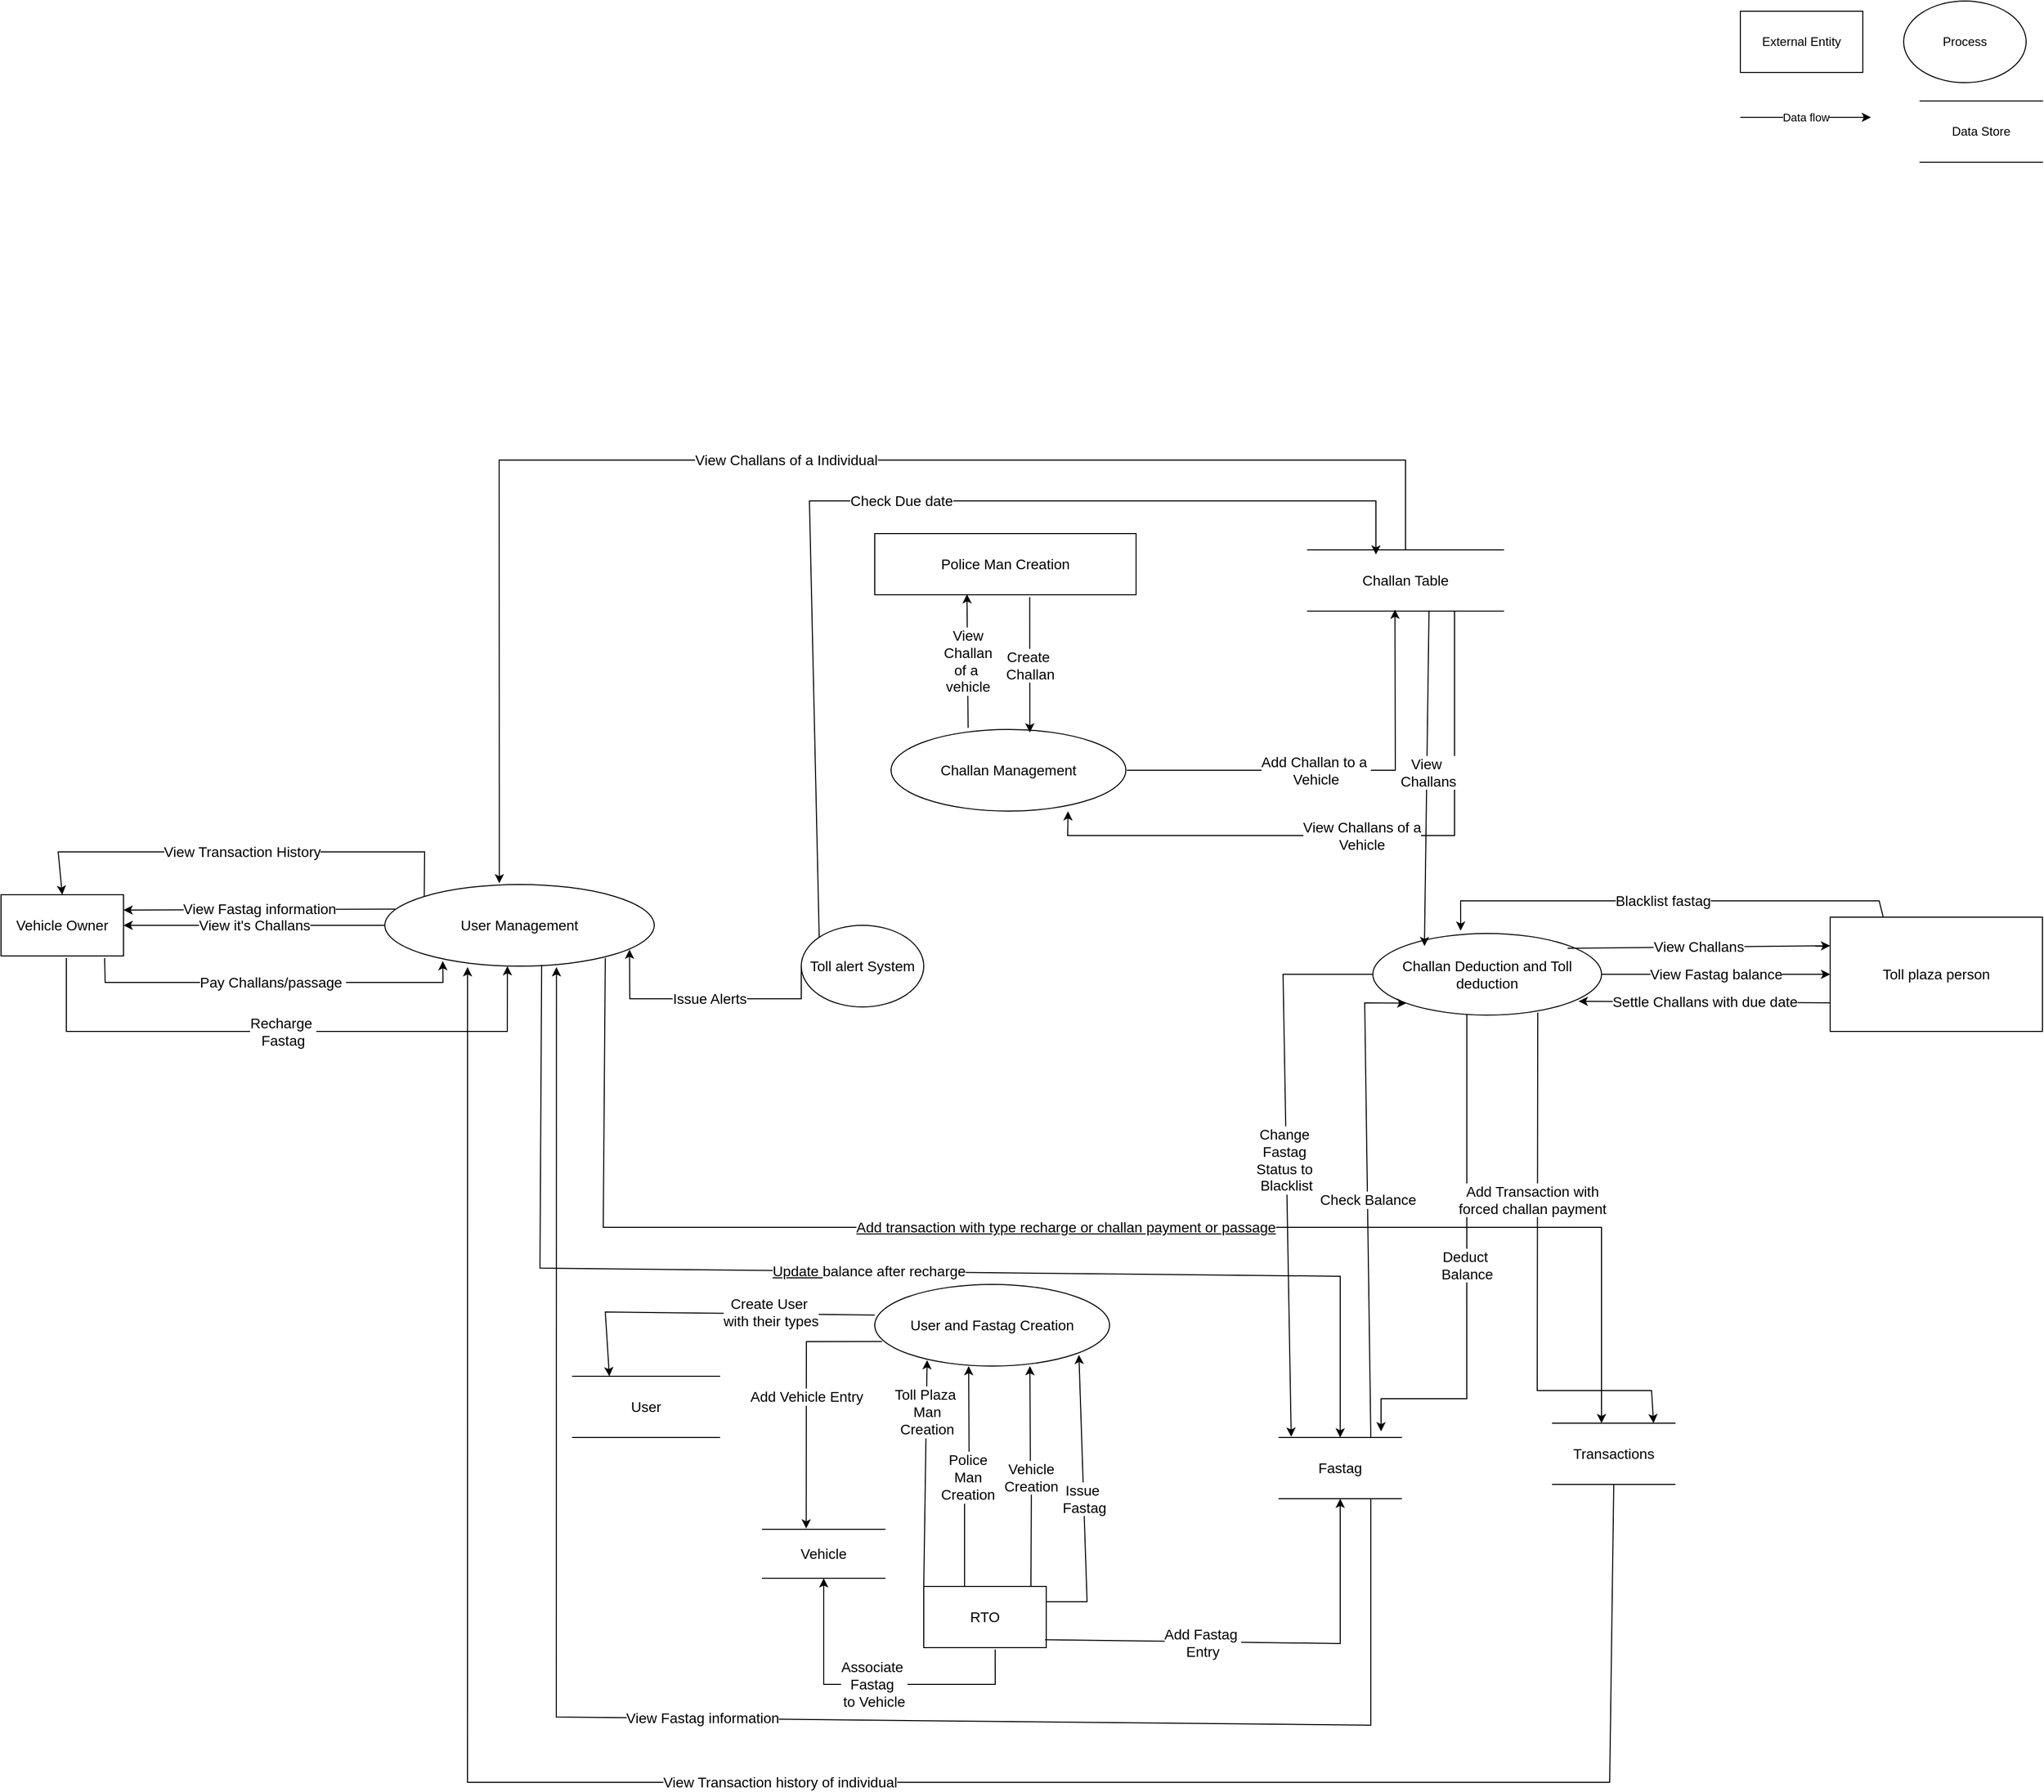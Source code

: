 <mxfile version="25.0.1">
  <diagram name="Page-1" id="CtxlgCeLfSFnsBzgP8gn">
    <mxGraphModel dx="1747" dy="2315" grid="1" gridSize="8" guides="1" tooltips="1" connect="1" arrows="1" fold="1" page="0" pageScale="1" pageWidth="850" pageHeight="1100" math="0" shadow="0">
      <root>
        <mxCell id="0" />
        <mxCell id="1" parent="0" />
        <mxCell id="VI83ClhkM7oRZmtI1hbw-1" value="User and Fastag Creation" style="ellipse;whiteSpace=wrap;html=1;fontStyle=0;fontSize=14;" parent="1" vertex="1">
          <mxGeometry x="280" y="440" width="230" height="80" as="geometry" />
        </mxCell>
        <mxCell id="VI83ClhkM7oRZmtI1hbw-7" value="Vehicle&lt;div&gt;Creation&lt;/div&gt;" style="edgeStyle=orthogonalEdgeStyle;rounded=0;orthogonalLoop=1;jettySize=auto;html=1;exitX=0.75;exitY=0;exitDx=0;exitDy=0;fontStyle=0;fontSize=14;" parent="1" edge="1">
          <mxGeometry relative="1" as="geometry">
            <mxPoint x="433" y="736" as="sourcePoint" />
            <mxPoint x="432" y="520" as="targetPoint" />
          </mxGeometry>
        </mxCell>
        <mxCell id="VI83ClhkM7oRZmtI1hbw-8" value="Police&lt;div&gt;Man&lt;/div&gt;&lt;div&gt;Creation&lt;/div&gt;" style="edgeStyle=orthogonalEdgeStyle;rounded=0;orthogonalLoop=1;jettySize=auto;html=1;exitX=0.333;exitY=0;exitDx=0;exitDy=0;exitPerimeter=0;fontStyle=0;fontSize=14;" parent="1" source="VI83ClhkM7oRZmtI1hbw-2" edge="1">
          <mxGeometry relative="1" as="geometry">
            <mxPoint x="372" y="610" as="sourcePoint" />
            <mxPoint x="372" y="520" as="targetPoint" />
          </mxGeometry>
        </mxCell>
        <mxCell id="VI83ClhkM7oRZmtI1hbw-2" value="RTO" style="whiteSpace=wrap;html=1;fontStyle=0;fontSize=14;" parent="1" vertex="1">
          <mxGeometry x="328" y="736" width="120" height="60" as="geometry" />
        </mxCell>
        <mxCell id="VI83ClhkM7oRZmtI1hbw-4" value="Fastag" style="shape=partialRectangle;whiteSpace=wrap;html=1;left=0;right=0;fillColor=none;fontStyle=0;fontSize=14;" parent="1" vertex="1">
          <mxGeometry x="676" y="590" width="120" height="60" as="geometry" />
        </mxCell>
        <mxCell id="VI83ClhkM7oRZmtI1hbw-5" value="Vehicle" style="shape=partialRectangle;whiteSpace=wrap;html=1;left=0;right=0;fillColor=none;fontStyle=0;fontSize=14;" parent="1" vertex="1">
          <mxGeometry x="170" y="680" width="120" height="48" as="geometry" />
        </mxCell>
        <mxCell id="VI83ClhkM7oRZmtI1hbw-6" value="User" style="shape=partialRectangle;whiteSpace=wrap;html=1;left=0;right=0;fillColor=none;fontStyle=0;fontSize=14;" parent="1" vertex="1">
          <mxGeometry x="-16" y="530" width="144" height="60" as="geometry" />
        </mxCell>
        <mxCell id="VI83ClhkM7oRZmtI1hbw-10" value="Issue&amp;nbsp;&lt;div&gt;Fastag&lt;/div&gt;" style="endArrow=classic;html=1;rounded=0;exitX=1;exitY=0.25;exitDx=0;exitDy=0;fontStyle=0;fontSize=14;" parent="1" source="VI83ClhkM7oRZmtI1hbw-2" edge="1">
          <mxGeometry width="50" height="50" relative="1" as="geometry">
            <mxPoint x="448.8" y="707.58" as="sourcePoint" />
            <mxPoint x="480" y="509" as="targetPoint" />
            <Array as="points">
              <mxPoint x="488" y="751" />
            </Array>
          </mxGeometry>
        </mxCell>
        <mxCell id="VI83ClhkM7oRZmtI1hbw-11" value="Create User&amp;nbsp;&lt;div&gt;with their types&lt;/div&gt;" style="endArrow=classic;html=1;rounded=0;exitX=0;exitY=0.5;exitDx=0;exitDy=0;entryX=0.25;entryY=0;entryDx=0;entryDy=0;fontStyle=0;fontSize=14;" parent="1" target="VI83ClhkM7oRZmtI1hbw-6" edge="1">
          <mxGeometry x="-0.375" y="-2" width="50" height="50" relative="1" as="geometry">
            <mxPoint x="280" y="470.0" as="sourcePoint" />
            <mxPoint x="63.6" y="520.0" as="targetPoint" />
            <Array as="points">
              <mxPoint x="16" y="467" />
            </Array>
            <mxPoint as="offset" />
          </mxGeometry>
        </mxCell>
        <mxCell id="VI83ClhkM7oRZmtI1hbw-12" value="Add Vehicle Entry" style="endArrow=classic;html=1;rounded=0;exitX=0.031;exitY=0.698;exitDx=0;exitDy=0;exitPerimeter=0;entryX=0.357;entryY=-0.017;entryDx=0;entryDy=0;entryPerimeter=0;fontStyle=0;fontSize=14;" parent="1" source="VI83ClhkM7oRZmtI1hbw-1" target="VI83ClhkM7oRZmtI1hbw-5" edge="1">
          <mxGeometry width="50" height="50" relative="1" as="geometry">
            <mxPoint x="350" y="510" as="sourcePoint" />
            <mxPoint x="400" y="460" as="targetPoint" />
            <Array as="points">
              <mxPoint x="213" y="496" />
            </Array>
          </mxGeometry>
        </mxCell>
        <mxCell id="VI83ClhkM7oRZmtI1hbw-13" value="&lt;div&gt;Toll Plaza&amp;nbsp;&lt;/div&gt;&lt;div&gt;Man&lt;/div&gt;&lt;div&gt;Creation&lt;/div&gt;" style="endArrow=classic;html=1;rounded=0;exitX=0;exitY=0;exitDx=0;exitDy=0;entryX=0.223;entryY=0.928;entryDx=0;entryDy=0;entryPerimeter=0;fontStyle=0;fontSize=14;" parent="1" source="VI83ClhkM7oRZmtI1hbw-2" target="VI83ClhkM7oRZmtI1hbw-1" edge="1">
          <mxGeometry x="0.541" width="50" height="50" relative="1" as="geometry">
            <mxPoint x="350" y="510" as="sourcePoint" />
            <mxPoint x="400" y="460" as="targetPoint" />
            <mxPoint as="offset" />
          </mxGeometry>
        </mxCell>
        <mxCell id="VI83ClhkM7oRZmtI1hbw-14" value="" style="endArrow=classic;html=1;rounded=0;entryX=0.5;entryY=1;entryDx=0;entryDy=0;exitX=0.99;exitY=0.87;exitDx=0;exitDy=0;exitPerimeter=0;fontStyle=0;fontSize=14;" parent="1" source="VI83ClhkM7oRZmtI1hbw-2" target="VI83ClhkM7oRZmtI1hbw-4" edge="1">
          <mxGeometry width="50" height="50" relative="1" as="geometry">
            <mxPoint x="350" y="510" as="sourcePoint" />
            <mxPoint x="400" y="460" as="targetPoint" />
            <Array as="points">
              <mxPoint x="736" y="792" />
            </Array>
          </mxGeometry>
        </mxCell>
        <mxCell id="VI83ClhkM7oRZmtI1hbw-15" value="Add Fastag&amp;nbsp;&lt;div&gt;Entry&lt;/div&gt;" style="edgeLabel;html=1;align=center;verticalAlign=middle;resizable=0;points=[];fontStyle=0;fontSize=14;" parent="VI83ClhkM7oRZmtI1hbw-14" vertex="1" connectable="0">
          <mxGeometry x="-0.288" y="-1" relative="1" as="geometry">
            <mxPoint as="offset" />
          </mxGeometry>
        </mxCell>
        <mxCell id="VI83ClhkM7oRZmtI1hbw-16" value="Associate&amp;nbsp;&lt;div&gt;Fastag&amp;nbsp;&lt;/div&gt;&lt;div&gt;to Vehicle&lt;/div&gt;" style="endArrow=classic;html=1;rounded=0;exitX=0.583;exitY=1.03;exitDx=0;exitDy=0;exitPerimeter=0;fontStyle=0;fontSize=14;entryX=0.5;entryY=1;entryDx=0;entryDy=0;" parent="1" source="VI83ClhkM7oRZmtI1hbw-2" target="VI83ClhkM7oRZmtI1hbw-5" edge="1">
          <mxGeometry width="50" height="50" relative="1" as="geometry">
            <mxPoint x="350" y="510" as="sourcePoint" />
            <mxPoint x="240" y="681" as="targetPoint" />
            <Array as="points">
              <mxPoint x="398" y="832" />
              <mxPoint x="230" y="832" />
            </Array>
          </mxGeometry>
        </mxCell>
        <mxCell id="VI83ClhkM7oRZmtI1hbw-17" value="Challan Management" style="ellipse;whiteSpace=wrap;html=1;fontStyle=0;fontSize=14;" parent="1" vertex="1">
          <mxGeometry x="296" y="-104" width="230" height="80" as="geometry" />
        </mxCell>
        <mxCell id="VI83ClhkM7oRZmtI1hbw-18" value="Police Man Creation" style="rounded=0;whiteSpace=wrap;html=1;fontStyle=0;fontSize=14;" parent="1" vertex="1">
          <mxGeometry x="280" y="-296" width="256" height="60" as="geometry" />
        </mxCell>
        <mxCell id="VI83ClhkM7oRZmtI1hbw-19" value="Create&amp;nbsp;&lt;div&gt;Challan&lt;/div&gt;" style="endArrow=classic;html=1;rounded=0;exitX=0.593;exitY=1.038;exitDx=0;exitDy=0;exitPerimeter=0;entryX=0.591;entryY=0.037;entryDx=0;entryDy=0;entryPerimeter=0;fontStyle=0;fontSize=14;" parent="1" source="VI83ClhkM7oRZmtI1hbw-18" target="VI83ClhkM7oRZmtI1hbw-17" edge="1">
          <mxGeometry width="50" height="50" relative="1" as="geometry">
            <mxPoint x="304" y="-198" as="sourcePoint" />
            <mxPoint x="354" y="-248" as="targetPoint" />
          </mxGeometry>
        </mxCell>
        <mxCell id="VI83ClhkM7oRZmtI1hbw-20" value="Challan Table" style="shape=partialRectangle;whiteSpace=wrap;html=1;left=0;right=0;fillColor=none;fontStyle=0;fontSize=14;" parent="1" vertex="1">
          <mxGeometry x="704" y="-280" width="192" height="60" as="geometry" />
        </mxCell>
        <mxCell id="VI83ClhkM7oRZmtI1hbw-22" value="Add Challan to a&amp;nbsp;&lt;div&gt;Vehicle&lt;/div&gt;" style="endArrow=classic;html=1;rounded=0;entryX=0.446;entryY=0.975;entryDx=0;entryDy=0;entryPerimeter=0;fontStyle=0;fontSize=14;" parent="1" target="VI83ClhkM7oRZmtI1hbw-20" edge="1">
          <mxGeometry x="-0.123" width="50" height="50" relative="1" as="geometry">
            <mxPoint x="527" y="-64" as="sourcePoint" />
            <mxPoint x="754.68" y="-216.76" as="targetPoint" />
            <Array as="points">
              <mxPoint x="790" y="-64" />
            </Array>
            <mxPoint as="offset" />
          </mxGeometry>
        </mxCell>
        <mxCell id="VI83ClhkM7oRZmtI1hbw-23" value="View Challans of a&lt;div&gt;Vehicle&lt;/div&gt;" style="endArrow=classic;html=1;rounded=0;exitX=0.75;exitY=1;exitDx=0;exitDy=0;entryX=0.754;entryY=1.002;entryDx=0;entryDy=0;entryPerimeter=0;fontStyle=0;fontSize=14;" parent="1" source="VI83ClhkM7oRZmtI1hbw-20" target="VI83ClhkM7oRZmtI1hbw-17" edge="1">
          <mxGeometry width="50" height="50" relative="1" as="geometry">
            <mxPoint x="304" y="-198" as="sourcePoint" />
            <mxPoint x="354" y="-248" as="targetPoint" />
            <Array as="points">
              <mxPoint x="848" />
              <mxPoint x="469" />
            </Array>
          </mxGeometry>
        </mxCell>
        <mxCell id="VI83ClhkM7oRZmtI1hbw-24" value="View&lt;div&gt;Challan&lt;/div&gt;&lt;div&gt;of a&amp;nbsp;&lt;/div&gt;&lt;div&gt;vehicle&lt;/div&gt;" style="endArrow=classic;html=1;rounded=0;exitX=0.415;exitY=-0.021;exitDx=0;exitDy=0;exitPerimeter=0;entryX=0.431;entryY=0.991;entryDx=0;entryDy=0;entryPerimeter=0;fontStyle=0;fontSize=14;" parent="1" edge="1">
          <mxGeometry width="50" height="50" relative="1" as="geometry">
            <mxPoint x="371.45" y="-105.68" as="sourcePoint" />
            <mxPoint x="370.336" y="-236.54" as="targetPoint" />
          </mxGeometry>
        </mxCell>
        <mxCell id="VI83ClhkM7oRZmtI1hbw-25" value="User Management" style="ellipse;whiteSpace=wrap;html=1;fontStyle=0;fontSize=14;" parent="1" vertex="1">
          <mxGeometry x="-200" y="48" width="264" height="80" as="geometry" />
        </mxCell>
        <mxCell id="VI83ClhkM7oRZmtI1hbw-26" value="Vehicle Owner" style="rounded=0;whiteSpace=wrap;html=1;fontStyle=0;fontSize=14;" parent="1" vertex="1">
          <mxGeometry x="-576" y="58" width="120" height="60" as="geometry" />
        </mxCell>
        <mxCell id="VI83ClhkM7oRZmtI1hbw-27" value="View Challans of a Individual" style="endArrow=classic;html=1;rounded=0;exitX=0.5;exitY=0;exitDx=0;exitDy=0;entryX=0.425;entryY=-0.015;entryDx=0;entryDy=0;entryPerimeter=0;fontStyle=0;fontSize=14;" parent="1" source="VI83ClhkM7oRZmtI1hbw-20" target="VI83ClhkM7oRZmtI1hbw-25" edge="1">
          <mxGeometry width="50" height="50" relative="1" as="geometry">
            <mxPoint x="768" y="-344" as="sourcePoint" />
            <mxPoint x="386" y="-216" as="targetPoint" />
            <Array as="points">
              <mxPoint x="800" y="-368" />
              <mxPoint x="-88" y="-368" />
            </Array>
          </mxGeometry>
        </mxCell>
        <mxCell id="VI83ClhkM7oRZmtI1hbw-28" value="View it&#39;s Challans" style="endArrow=classic;html=1;rounded=0;exitX=0;exitY=0.5;exitDx=0;exitDy=0;entryX=1;entryY=0.5;entryDx=0;entryDy=0;fontStyle=0;fontSize=14;" parent="1" source="VI83ClhkM7oRZmtI1hbw-25" target="VI83ClhkM7oRZmtI1hbw-26" edge="1">
          <mxGeometry width="50" height="50" relative="1" as="geometry">
            <mxPoint x="-112" y="-78" as="sourcePoint" />
            <mxPoint x="-62" y="-128" as="targetPoint" />
          </mxGeometry>
        </mxCell>
        <mxCell id="VI83ClhkM7oRZmtI1hbw-29" value="Pay Challans/passage&amp;nbsp;" style="endArrow=classic;html=1;rounded=0;exitX=0.846;exitY=1.036;exitDx=0;exitDy=0;entryX=0.215;entryY=0.938;entryDx=0;entryDy=0;entryPerimeter=0;exitPerimeter=0;fontStyle=0;fontSize=14;" parent="1" source="VI83ClhkM7oRZmtI1hbw-26" target="VI83ClhkM7oRZmtI1hbw-25" edge="1">
          <mxGeometry width="50" height="50" relative="1" as="geometry">
            <mxPoint x="-8" y="-46" as="sourcePoint" />
            <mxPoint x="42" y="-96" as="targetPoint" />
            <Array as="points">
              <mxPoint x="-474" y="144" />
              <mxPoint x="-143" y="144" />
            </Array>
          </mxGeometry>
        </mxCell>
        <mxCell id="VI83ClhkM7oRZmtI1hbw-30" value="Recharge&amp;nbsp;&lt;div&gt;Fastag&lt;/div&gt;" style="endArrow=classic;html=1;rounded=0;entryX=0.455;entryY=1;entryDx=0;entryDy=0;entryPerimeter=0;fontStyle=0;fontSize=14;" parent="1" target="VI83ClhkM7oRZmtI1hbw-25" edge="1">
          <mxGeometry x="-0.001" width="50" height="50" relative="1" as="geometry">
            <mxPoint x="-512" y="120" as="sourcePoint" />
            <mxPoint x="-46" as="targetPoint" />
            <Array as="points">
              <mxPoint x="-512" y="192" />
              <mxPoint x="-80" y="192" />
            </Array>
            <mxPoint as="offset" />
          </mxGeometry>
        </mxCell>
        <mxCell id="VI83ClhkM7oRZmtI1hbw-31" value="&lt;u&gt;Update &lt;/u&gt;balance after recharge" style="endArrow=classic;html=1;rounded=0;exitX=0.582;exitY=0.985;exitDx=0;exitDy=0;exitPerimeter=0;entryX=0.5;entryY=0;entryDx=0;entryDy=0;fontStyle=0;fontSize=14;" parent="1" source="VI83ClhkM7oRZmtI1hbw-25" target="VI83ClhkM7oRZmtI1hbw-4" edge="1">
          <mxGeometry width="50" height="50" relative="1" as="geometry">
            <mxPoint x="176" y="450" as="sourcePoint" />
            <mxPoint x="226" y="400" as="targetPoint" />
            <Array as="points">
              <mxPoint x="-48" y="424" />
              <mxPoint x="736" y="432" />
            </Array>
          </mxGeometry>
        </mxCell>
        <mxCell id="VI83ClhkM7oRZmtI1hbw-32" value="Transactions" style="shape=partialRectangle;whiteSpace=wrap;html=1;left=0;right=0;fillColor=none;fontStyle=0;fontSize=14;" parent="1" vertex="1">
          <mxGeometry x="944" y="576" width="120" height="60" as="geometry" />
        </mxCell>
        <mxCell id="VI83ClhkM7oRZmtI1hbw-33" value="&lt;u&gt;Add transaction with type recharge or challan payment or passage&lt;/u&gt;" style="endArrow=classic;html=1;rounded=0;exitX=0.582;exitY=0.985;exitDx=0;exitDy=0;exitPerimeter=0;fontStyle=0;fontSize=14;" parent="1" edge="1">
          <mxGeometry width="50" height="50" relative="1" as="geometry">
            <mxPoint x="16" y="120" as="sourcePoint" />
            <mxPoint x="992" y="576" as="targetPoint" />
            <Array as="points">
              <mxPoint x="14" y="384" />
              <mxPoint x="992" y="384" />
            </Array>
          </mxGeometry>
        </mxCell>
        <mxCell id="VI83ClhkM7oRZmtI1hbw-34" value="Toll alert System" style="ellipse;whiteSpace=wrap;html=1;fontStyle=0;fontSize=14;" parent="1" vertex="1">
          <mxGeometry x="208" y="88" width="120" height="80" as="geometry" />
        </mxCell>
        <mxCell id="VI83ClhkM7oRZmtI1hbw-35" value="Check Due date" style="endArrow=classic;html=1;rounded=0;exitX=0;exitY=0;exitDx=0;exitDy=0;entryX=0.349;entryY=0.076;entryDx=0;entryDy=0;entryPerimeter=0;fontStyle=0;fontSize=14;" parent="1" source="VI83ClhkM7oRZmtI1hbw-34" target="VI83ClhkM7oRZmtI1hbw-20" edge="1">
          <mxGeometry width="50" height="50" relative="1" as="geometry">
            <mxPoint x="256.0" y="88.0" as="sourcePoint" />
            <mxPoint x="506.16" y="-69.6" as="targetPoint" />
            <Array as="points">
              <mxPoint x="216" y="-328" />
              <mxPoint x="771" y="-328" />
            </Array>
          </mxGeometry>
        </mxCell>
        <mxCell id="VI83ClhkM7oRZmtI1hbw-36" value="" style="endArrow=classic;html=1;rounded=0;exitX=0;exitY=0.5;exitDx=0;exitDy=0;entryX=0.908;entryY=0.797;entryDx=0;entryDy=0;entryPerimeter=0;fontStyle=0;fontSize=14;" parent="1" source="VI83ClhkM7oRZmtI1hbw-34" target="VI83ClhkM7oRZmtI1hbw-25" edge="1">
          <mxGeometry width="50" height="50" relative="1" as="geometry">
            <mxPoint x="272" y="-54" as="sourcePoint" />
            <mxPoint x="72" y="120" as="targetPoint" />
            <Array as="points">
              <mxPoint x="208" y="160" />
              <mxPoint x="40" y="160" />
            </Array>
          </mxGeometry>
        </mxCell>
        <mxCell id="VI83ClhkM7oRZmtI1hbw-37" value="Issue Alerts" style="edgeLabel;html=1;align=center;verticalAlign=middle;resizable=0;points=[];fontStyle=0;fontSize=14;" parent="VI83ClhkM7oRZmtI1hbw-36" vertex="1" connectable="0">
          <mxGeometry x="-0.019" relative="1" as="geometry">
            <mxPoint as="offset" />
          </mxGeometry>
        </mxCell>
        <mxCell id="VI83ClhkM7oRZmtI1hbw-38" value="Toll plaza person" style="rounded=0;whiteSpace=wrap;html=1;fontSize=14;" parent="1" vertex="1">
          <mxGeometry x="1216" y="80" width="208" height="112" as="geometry" />
        </mxCell>
        <mxCell id="VI83ClhkM7oRZmtI1hbw-39" value="Challan Deduction and Toll deduction" style="ellipse;whiteSpace=wrap;html=1;fontSize=14;" parent="1" vertex="1">
          <mxGeometry x="768" y="96" width="224" height="80" as="geometry" />
        </mxCell>
        <mxCell id="VI83ClhkM7oRZmtI1hbw-40" value="Check Balance" style="endArrow=classic;html=1;rounded=0;exitX=0.75;exitY=0;exitDx=0;exitDy=0;entryX=0;entryY=1;entryDx=0;entryDy=0;fontSize=14;" parent="1" source="VI83ClhkM7oRZmtI1hbw-4" target="VI83ClhkM7oRZmtI1hbw-39" edge="1">
          <mxGeometry width="50" height="50" relative="1" as="geometry">
            <mxPoint x="592" y="354" as="sourcePoint" />
            <mxPoint x="642" y="304" as="targetPoint" />
            <Array as="points">
              <mxPoint x="760" y="164" />
            </Array>
          </mxGeometry>
        </mxCell>
        <mxCell id="VI83ClhkM7oRZmtI1hbw-41" value="View Fastag balance" style="endArrow=classic;html=1;rounded=0;exitX=1;exitY=0.5;exitDx=0;exitDy=0;entryX=0;entryY=0.5;entryDx=0;entryDy=0;fontSize=14;" parent="1" source="VI83ClhkM7oRZmtI1hbw-39" target="VI83ClhkM7oRZmtI1hbw-38" edge="1">
          <mxGeometry width="50" height="50" relative="1" as="geometry">
            <mxPoint x="592" y="354" as="sourcePoint" />
            <mxPoint x="642" y="304" as="targetPoint" />
          </mxGeometry>
        </mxCell>
        <mxCell id="VI83ClhkM7oRZmtI1hbw-42" value="&lt;font&gt;View Fastag information&lt;/font&gt;" style="endArrow=classic;html=1;rounded=0;exitX=0.75;exitY=1;exitDx=0;exitDy=0;entryX=0.637;entryY=1.013;entryDx=0;entryDy=0;entryPerimeter=0;fontSize=14;" parent="1" source="VI83ClhkM7oRZmtI1hbw-4" target="VI83ClhkM7oRZmtI1hbw-25" edge="1">
          <mxGeometry width="50" height="50" relative="1" as="geometry">
            <mxPoint x="592" y="354" as="sourcePoint" />
            <mxPoint x="642" y="304" as="targetPoint" />
            <Array as="points">
              <mxPoint x="766" y="872" />
              <mxPoint x="-32" y="864" />
            </Array>
          </mxGeometry>
        </mxCell>
        <mxCell id="VI83ClhkM7oRZmtI1hbw-43" value="" style="endArrow=classic;html=1;rounded=0;exitX=0.038;exitY=0.301;exitDx=0;exitDy=0;exitPerimeter=0;entryX=1;entryY=0.25;entryDx=0;entryDy=0;fontSize=14;" parent="1" source="VI83ClhkM7oRZmtI1hbw-25" target="VI83ClhkM7oRZmtI1hbw-26" edge="1">
          <mxGeometry width="50" height="50" relative="1" as="geometry">
            <mxPoint x="304" y="354" as="sourcePoint" />
            <mxPoint x="354" y="304" as="targetPoint" />
          </mxGeometry>
        </mxCell>
        <mxCell id="VI83ClhkM7oRZmtI1hbw-44" value="View Fastag information" style="edgeLabel;html=1;align=center;verticalAlign=middle;resizable=0;points=[];fontSize=14;" parent="VI83ClhkM7oRZmtI1hbw-43" vertex="1" connectable="0">
          <mxGeometry x="0.013" y="-1" relative="1" as="geometry">
            <mxPoint x="1" as="offset" />
          </mxGeometry>
        </mxCell>
        <mxCell id="VI83ClhkM7oRZmtI1hbw-45" value="View Transaction History" style="endArrow=classic;html=1;rounded=0;exitX=0;exitY=0;exitDx=0;exitDy=0;entryX=0.5;entryY=0;entryDx=0;entryDy=0;fontSize=14;" parent="1" source="VI83ClhkM7oRZmtI1hbw-25" target="VI83ClhkM7oRZmtI1hbw-26" edge="1">
          <mxGeometry width="50" height="50" relative="1" as="geometry">
            <mxPoint x="304" y="354" as="sourcePoint" />
            <mxPoint x="354" y="304" as="targetPoint" />
            <Array as="points">
              <mxPoint x="-161" y="16" />
              <mxPoint x="-520" y="16" />
            </Array>
          </mxGeometry>
        </mxCell>
        <mxCell id="VI83ClhkM7oRZmtI1hbw-46" value="View Transaction history of individual" style="endArrow=classic;html=1;rounded=0;exitX=0.5;exitY=1;exitDx=0;exitDy=0;entryX=0.307;entryY=1.013;entryDx=0;entryDy=0;entryPerimeter=0;fontSize=14;" parent="1" source="VI83ClhkM7oRZmtI1hbw-32" target="VI83ClhkM7oRZmtI1hbw-25" edge="1">
          <mxGeometry width="50" height="50" relative="1" as="geometry">
            <mxPoint x="304" y="354" as="sourcePoint" />
            <mxPoint x="354" y="304" as="targetPoint" />
            <Array as="points">
              <mxPoint x="1000" y="928" />
              <mxPoint x="-119" y="928" />
            </Array>
          </mxGeometry>
        </mxCell>
        <mxCell id="VI83ClhkM7oRZmtI1hbw-47" value="" style="endArrow=classic;html=1;rounded=0;exitX=1;exitY=1;exitDx=0;exitDy=0;entryX=0.23;entryY=0.154;entryDx=0;entryDy=0;entryPerimeter=0;fontSize=14;" parent="1" edge="1">
          <mxGeometry width="50" height="50" relative="1" as="geometry">
            <mxPoint x="823.0" y="-220" as="sourcePoint" />
            <mxPoint x="818.52" y="108.32" as="targetPoint" />
          </mxGeometry>
        </mxCell>
        <mxCell id="VI83ClhkM7oRZmtI1hbw-48" value="View&amp;nbsp;&lt;div&gt;Challans&lt;/div&gt;" style="edgeLabel;html=1;align=center;verticalAlign=middle;resizable=0;points=[];fontSize=14;" parent="VI83ClhkM7oRZmtI1hbw-47" vertex="1" connectable="0">
          <mxGeometry x="-0.041" y="-3" relative="1" as="geometry">
            <mxPoint x="4" as="offset" />
          </mxGeometry>
        </mxCell>
        <mxCell id="VI83ClhkM7oRZmtI1hbw-49" value="View Challans" style="endArrow=classic;html=1;rounded=0;exitX=1;exitY=0;exitDx=0;exitDy=0;entryX=0;entryY=0.25;entryDx=0;entryDy=0;fontSize=14;" parent="1" target="VI83ClhkM7oRZmtI1hbw-38" edge="1">
          <mxGeometry width="50" height="50" relative="1" as="geometry">
            <mxPoint x="958.757" y="110.56" as="sourcePoint" />
            <mxPoint x="1216" y="102.5" as="targetPoint" />
          </mxGeometry>
        </mxCell>
        <mxCell id="VI83ClhkM7oRZmtI1hbw-54" value="Settle Challans with due date" style="endArrow=classic;html=1;rounded=0;exitX=0;exitY=0.75;exitDx=0;exitDy=0;entryX=0.9;entryY=0.831;entryDx=0;entryDy=0;entryPerimeter=0;fontSize=14;" parent="1" source="VI83ClhkM7oRZmtI1hbw-38" target="VI83ClhkM7oRZmtI1hbw-39" edge="1">
          <mxGeometry width="50" height="50" relative="1" as="geometry">
            <mxPoint x="632" y="18" as="sourcePoint" />
            <mxPoint x="682" y="-32" as="targetPoint" />
          </mxGeometry>
        </mxCell>
        <mxCell id="VI83ClhkM7oRZmtI1hbw-55" value="Deduct&amp;nbsp;&lt;div&gt;Balance&lt;/div&gt;" style="endArrow=classic;html=1;rounded=0;exitX=0.411;exitY=0.985;exitDx=0;exitDy=0;exitPerimeter=0;fontSize=14;" parent="1" source="VI83ClhkM7oRZmtI1hbw-39" edge="1">
          <mxGeometry width="50" height="50" relative="1" as="geometry">
            <mxPoint x="632" y="354" as="sourcePoint" />
            <mxPoint x="776" y="584" as="targetPoint" />
            <Array as="points">
              <mxPoint x="860" y="552" />
              <mxPoint x="776" y="552" />
            </Array>
          </mxGeometry>
        </mxCell>
        <mxCell id="VI83ClhkM7oRZmtI1hbw-56" value="" style="endArrow=classic;html=1;rounded=0;exitX=0.681;exitY=0.969;exitDx=0;exitDy=0;exitPerimeter=0;entryX=0.75;entryY=0;entryDx=0;entryDy=0;fontSize=14;" parent="1" edge="1">
          <mxGeometry width="50" height="50" relative="1" as="geometry">
            <mxPoint x="929.544" y="173.52" as="sourcePoint" />
            <mxPoint x="1043.0" y="576" as="targetPoint" />
            <Array as="points">
              <mxPoint x="929" y="544" />
              <mxPoint x="1041" y="544" />
            </Array>
          </mxGeometry>
        </mxCell>
        <mxCell id="VI83ClhkM7oRZmtI1hbw-57" value="Add Transaction with&lt;div&gt;forced challan payment&lt;/div&gt;" style="edgeLabel;html=1;align=center;verticalAlign=middle;resizable=0;points=[];fontSize=14;" parent="VI83ClhkM7oRZmtI1hbw-56" vertex="1" connectable="0">
          <mxGeometry x="-0.288" y="-6" relative="1" as="geometry">
            <mxPoint as="offset" />
          </mxGeometry>
        </mxCell>
        <mxCell id="VI83ClhkM7oRZmtI1hbw-58" value="Blacklist fastag" style="endArrow=classic;html=1;rounded=0;exitX=0.25;exitY=0;exitDx=0;exitDy=0;entryX=0.384;entryY=-0.034;entryDx=0;entryDy=0;entryPerimeter=0;fontSize=14;" parent="1" source="VI83ClhkM7oRZmtI1hbw-38" target="VI83ClhkM7oRZmtI1hbw-39" edge="1">
          <mxGeometry width="50" height="50" relative="1" as="geometry">
            <mxPoint x="768" y="26" as="sourcePoint" />
            <mxPoint x="818" y="-24" as="targetPoint" />
            <Array as="points">
              <mxPoint x="1264" y="64" />
              <mxPoint x="854" y="64" />
            </Array>
          </mxGeometry>
        </mxCell>
        <mxCell id="VI83ClhkM7oRZmtI1hbw-59" value="Change&amp;nbsp;&lt;div&gt;Fastag&amp;nbsp;&lt;/div&gt;&lt;div&gt;Status to&amp;nbsp;&lt;/div&gt;&lt;div&gt;Blacklist&lt;/div&gt;" style="endArrow=classic;html=1;rounded=0;exitX=0;exitY=0.5;exitDx=0;exitDy=0;entryX=0.1;entryY=-0.013;entryDx=0;entryDy=0;entryPerimeter=0;fontSize=14;" parent="1" source="VI83ClhkM7oRZmtI1hbw-39" target="VI83ClhkM7oRZmtI1hbw-4" edge="1">
          <mxGeometry width="50" height="50" relative="1" as="geometry">
            <mxPoint x="776" y="306" as="sourcePoint" />
            <mxPoint x="826" y="256" as="targetPoint" />
            <Array as="points">
              <mxPoint x="680" y="136" />
            </Array>
          </mxGeometry>
        </mxCell>
        <mxCell id="nQDP0xZw3z_pWCkfkmBP-1" value="External Entity" style="rounded=0;whiteSpace=wrap;html=1;" parent="1" vertex="1">
          <mxGeometry x="1128" y="-808" width="120" height="60" as="geometry" />
        </mxCell>
        <mxCell id="nQDP0xZw3z_pWCkfkmBP-2" value="Process" style="ellipse;whiteSpace=wrap;html=1;" parent="1" vertex="1">
          <mxGeometry x="1288" y="-818" width="120" height="80" as="geometry" />
        </mxCell>
        <mxCell id="nQDP0xZw3z_pWCkfkmBP-3" value="Data flow" style="endArrow=classic;html=1;rounded=0;" parent="1" edge="1">
          <mxGeometry width="50" height="50" relative="1" as="geometry">
            <mxPoint x="1128" y="-704" as="sourcePoint" />
            <mxPoint x="1256" y="-704" as="targetPoint" />
          </mxGeometry>
        </mxCell>
        <mxCell id="nQDP0xZw3z_pWCkfkmBP-4" value="Data Store" style="shape=partialRectangle;whiteSpace=wrap;html=1;left=0;right=0;fillColor=none;" parent="1" vertex="1">
          <mxGeometry x="1304" y="-720" width="120" height="60" as="geometry" />
        </mxCell>
      </root>
    </mxGraphModel>
  </diagram>
</mxfile>
